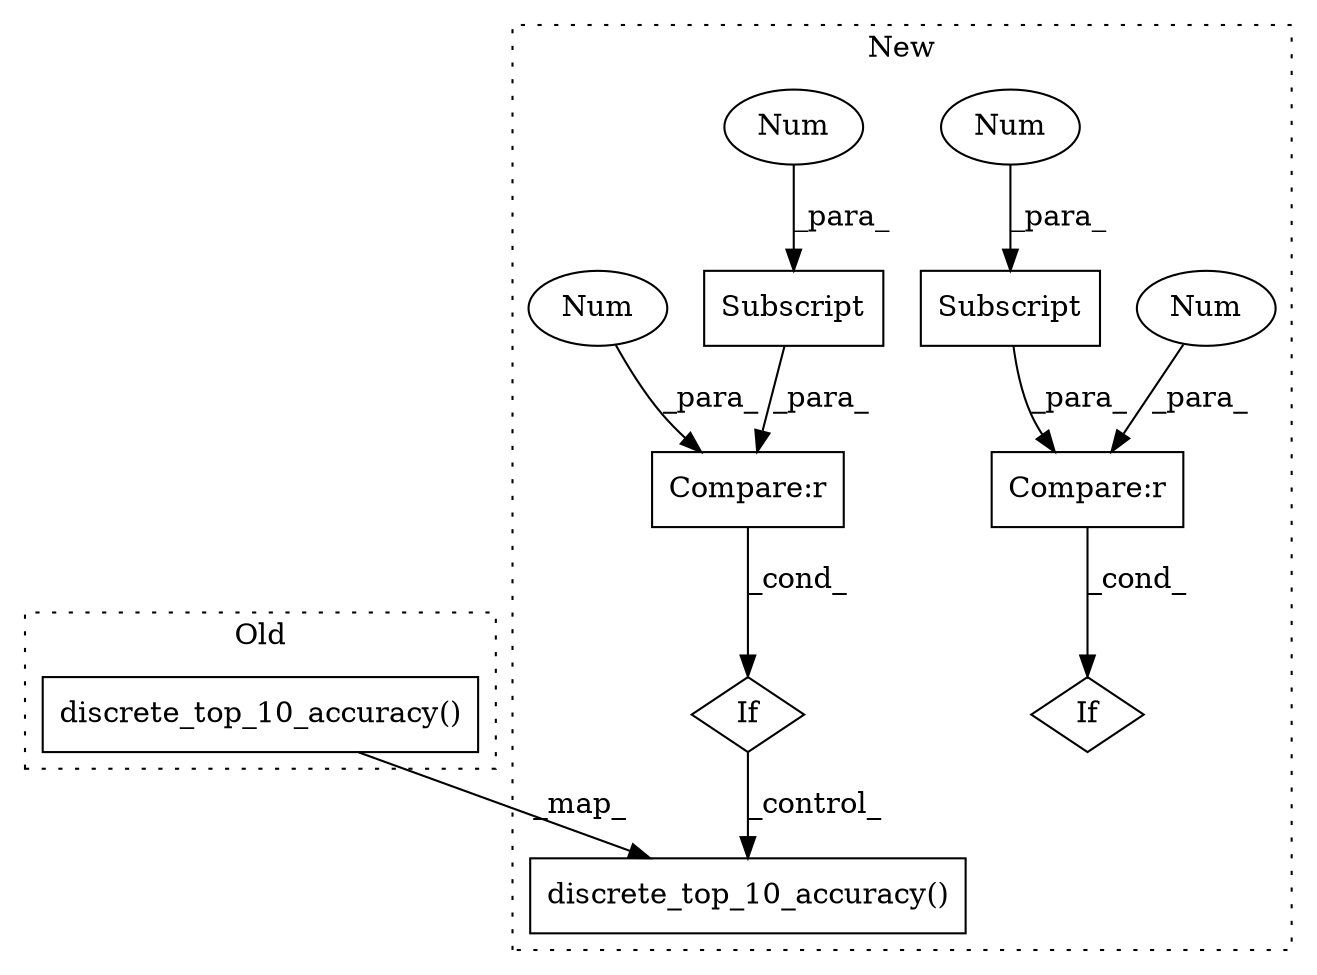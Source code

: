 digraph G {
subgraph cluster0 {
1 [label="discrete_top_10_accuracy()" a="75" s="4684" l="322" shape="box"];
label = "Old";
style="dotted";
}
subgraph cluster1 {
2 [label="discrete_top_10_accuracy()" a="75" s="4794" l="334" shape="box"];
3 [label="If" a="96" s="4748" l="3" shape="diamond"];
4 [label="Compare:r" a="40" s="4751" l="21" shape="box"];
5 [label="Subscript" a="63" s="4751,0" l="16,0" shape="box"];
6 [label="If" a="96" s="4353" l="3" shape="diamond"];
7 [label="Compare:r" a="40" s="4356" l="21" shape="box"];
8 [label="Subscript" a="63" s="4356,0" l="16,0" shape="box"];
9 [label="Num" a="76" s="4764" l="2" shape="ellipse"];
10 [label="Num" a="76" s="4375" l="2" shape="ellipse"];
11 [label="Num" a="76" s="4369" l="2" shape="ellipse"];
12 [label="Num" a="76" s="4770" l="2" shape="ellipse"];
label = "New";
style="dotted";
}
1 -> 2 [label="_map_"];
3 -> 2 [label="_control_"];
4 -> 3 [label="_cond_"];
5 -> 4 [label="_para_"];
7 -> 6 [label="_cond_"];
8 -> 7 [label="_para_"];
9 -> 5 [label="_para_"];
10 -> 7 [label="_para_"];
11 -> 8 [label="_para_"];
12 -> 4 [label="_para_"];
}